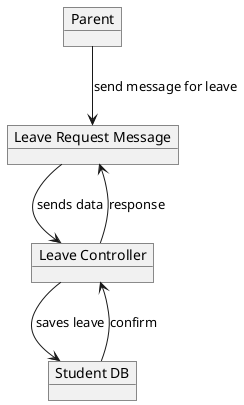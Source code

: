 @startuml
object Parent
object "Leave Request Message" as UI
object "Leave Controller" as Controller
object "Student DB" as DB

Parent --> UI : send message for leave
UI --> Controller : sends data
Controller --> DB : saves leave
DB --> Controller : confirm
Controller --> UI : response
@enduml
